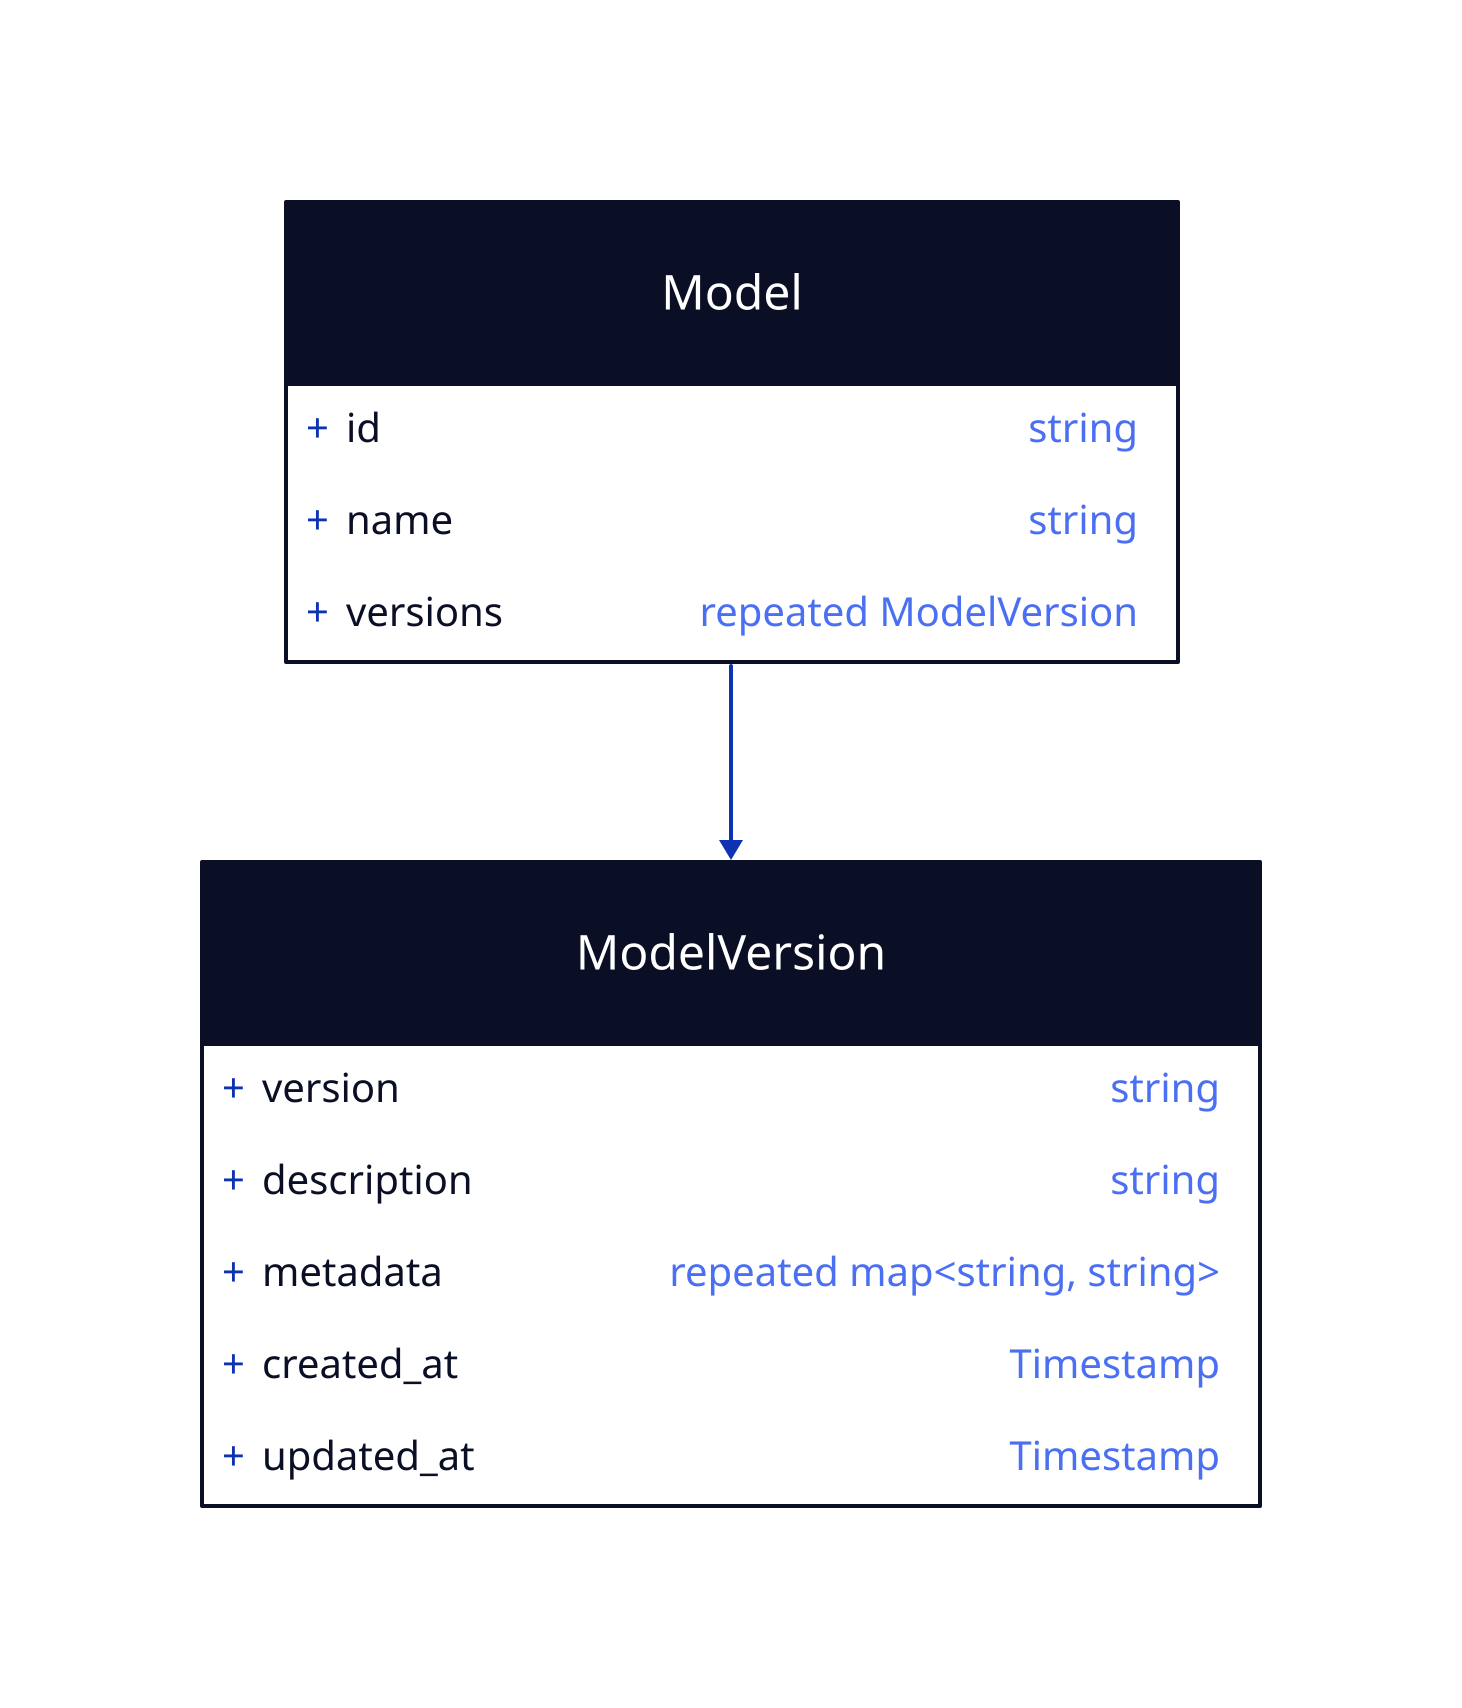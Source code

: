 
# Package - llm.v1

# Class - Model
Model: {
  shape: class
  id: string
  name: string
  versions: repeated ModelVersion
}

Model -> ModelVersion

# Class - ModelVersion
ModelVersion: {
  shape: class
  version: string
  description: string
  metadata: repeated map<string, string>
  created_at: Timestamp
  updated_at: Timestamp
}






